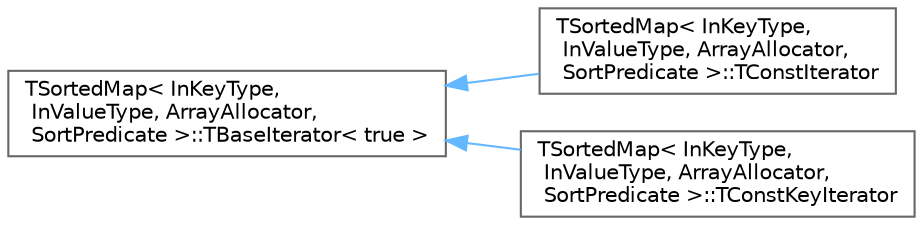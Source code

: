 digraph "Graphical Class Hierarchy"
{
 // INTERACTIVE_SVG=YES
 // LATEX_PDF_SIZE
  bgcolor="transparent";
  edge [fontname=Helvetica,fontsize=10,labelfontname=Helvetica,labelfontsize=10];
  node [fontname=Helvetica,fontsize=10,shape=box,height=0.2,width=0.4];
  rankdir="LR";
  Node0 [id="Node000000",label="TSortedMap\< InKeyType,\l InValueType, ArrayAllocator,\l SortPredicate \>::TBaseIterator\< true \>",height=0.2,width=0.4,color="grey40", fillcolor="white", style="filled",URL="$d2/df2/classTSortedMap_1_1TBaseIterator.html",tooltip=" "];
  Node0 -> Node1 [id="edge8415_Node000000_Node000001",dir="back",color="steelblue1",style="solid",tooltip=" "];
  Node1 [id="Node000001",label="TSortedMap\< InKeyType,\l InValueType, ArrayAllocator,\l SortPredicate \>::TConstIterator",height=0.2,width=0.4,color="grey40", fillcolor="white", style="filled",URL="$db/df8/classTSortedMap_1_1TConstIterator.html",tooltip="Const map iterator."];
  Node0 -> Node2 [id="edge8416_Node000000_Node000002",dir="back",color="steelblue1",style="solid",tooltip=" "];
  Node2 [id="Node000002",label="TSortedMap\< InKeyType,\l InValueType, ArrayAllocator,\l SortPredicate \>::TConstKeyIterator",height=0.2,width=0.4,color="grey40", fillcolor="white", style="filled",URL="$d2/d1c/classTSortedMap_1_1TConstKeyIterator.html",tooltip="Iterates over values associated with a specified key in a const map."];
}

